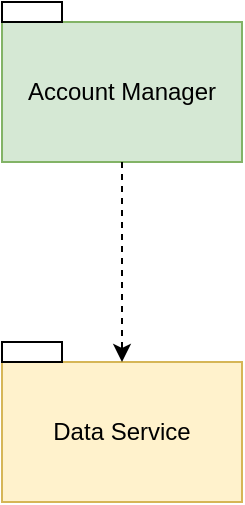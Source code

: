 <mxfile version="14.1.7" type="device"><diagram id="KOXVx6k9cLZfzeSVcIjd" name="Page-1"><mxGraphModel dx="1038" dy="500" grid="1" gridSize="10" guides="1" tooltips="1" connect="1" arrows="1" fold="1" page="1" pageScale="1" pageWidth="827" pageHeight="1169" math="0" shadow="0"><root><mxCell id="0"/><mxCell id="1" parent="0"/><mxCell id="hHKyqxaUvACHF8y7QGxS-1" value="" style="group" parent="1" vertex="1" connectable="0"><mxGeometry x="320" y="290" width="120" height="80" as="geometry"/></mxCell><mxCell id="hHKyqxaUvACHF8y7QGxS-2" value="Data Service" style="rounded=0;whiteSpace=wrap;html=1;fillColor=#fff2cc;strokeColor=#d6b656;" parent="hHKyqxaUvACHF8y7QGxS-1" vertex="1"><mxGeometry y="10" width="120" height="70" as="geometry"/></mxCell><mxCell id="hHKyqxaUvACHF8y7QGxS-3" value="" style="rounded=0;whiteSpace=wrap;html=1;" parent="hHKyqxaUvACHF8y7QGxS-1" vertex="1"><mxGeometry width="30" height="10" as="geometry"/></mxCell><mxCell id="hHKyqxaUvACHF8y7QGxS-4" value="" style="group" parent="1" vertex="1" connectable="0"><mxGeometry x="320" y="120" width="120" height="80" as="geometry"/></mxCell><mxCell id="hHKyqxaUvACHF8y7QGxS-5" value="Account Manager" style="rounded=0;whiteSpace=wrap;html=1;fillColor=#d5e8d4;strokeColor=#82b366;" parent="hHKyqxaUvACHF8y7QGxS-4" vertex="1"><mxGeometry y="10" width="120" height="70" as="geometry"/></mxCell><mxCell id="hHKyqxaUvACHF8y7QGxS-6" value="" style="rounded=0;whiteSpace=wrap;html=1;" parent="hHKyqxaUvACHF8y7QGxS-4" vertex="1"><mxGeometry width="30" height="10" as="geometry"/></mxCell><mxCell id="hHKyqxaUvACHF8y7QGxS-7" value="" style="endArrow=classic;html=1;exitX=0.5;exitY=1;exitDx=0;exitDy=0;entryX=0.5;entryY=0;entryDx=0;entryDy=0;dashed=1;" parent="1" source="hHKyqxaUvACHF8y7QGxS-5" target="hHKyqxaUvACHF8y7QGxS-2" edge="1"><mxGeometry width="50" height="50" relative="1" as="geometry"><mxPoint x="390" y="310" as="sourcePoint"/><mxPoint x="440" y="260" as="targetPoint"/></mxGeometry></mxCell></root></mxGraphModel></diagram></mxfile>